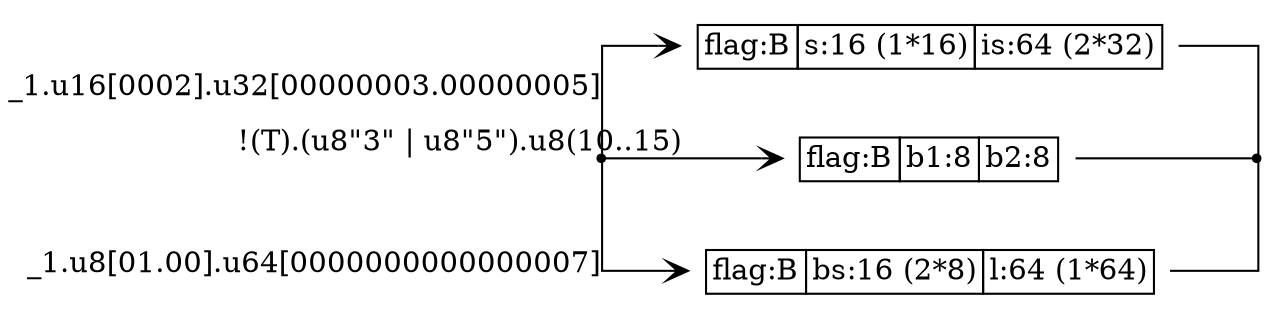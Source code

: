 digraph G {
  rankdir = LR;
  graph [splines=ortho];
  node [shape=plaintext];
  edge [arrowhead=vee];

  n0 [shape=point];
  n1 [label=<
    <TABLE BORDER="0" CELLBORDER="1" CELLSPACING="0" TOOLTIP="Foo.bazz" HREF="#">
      <TR><TD>flag:B</TD><TD>s:16 (1*16)</TD><TD>is:64 (2*32)</TD></TR>
    </TABLE>
  >];
  n2 [label=<
    <TABLE BORDER="0" CELLBORDER="1" CELLSPACING="0" TOOLTIP="Foo.bazzz" HREF="#">
      <TR><TD>flag:B</TD><TD>b1:8</TD><TD>b2:8</TD></TR>
    </TABLE>
  >];
  n3 [label=<
    <TABLE BORDER="0" CELLBORDER="1" CELLSPACING="0" TOOLTIP="Foo.baz" HREF="#">
      <TR><TD>flag:B</TD><TD>bs:16 (2*8)</TD><TD>l:64 (1*64)</TD></TR>
    </TABLE>
  >];
  n4 [shape=point];

  n0 -> n1 [xlabel="_1.u16[0002].u32[00000003.00000005]"];
  n0 -> n2 [xlabel="!(T).(u8\"3\" | u8\"5\").u8(10..15)"];
  n0 -> n3 [xlabel="_1.u8[01.00].u64[0000000000000007]"];
  n2 -> n4 [arrowhead=none];
  n1 -> n4 [arrowhead=none];
  n3 -> n4 [arrowhead=none];
}